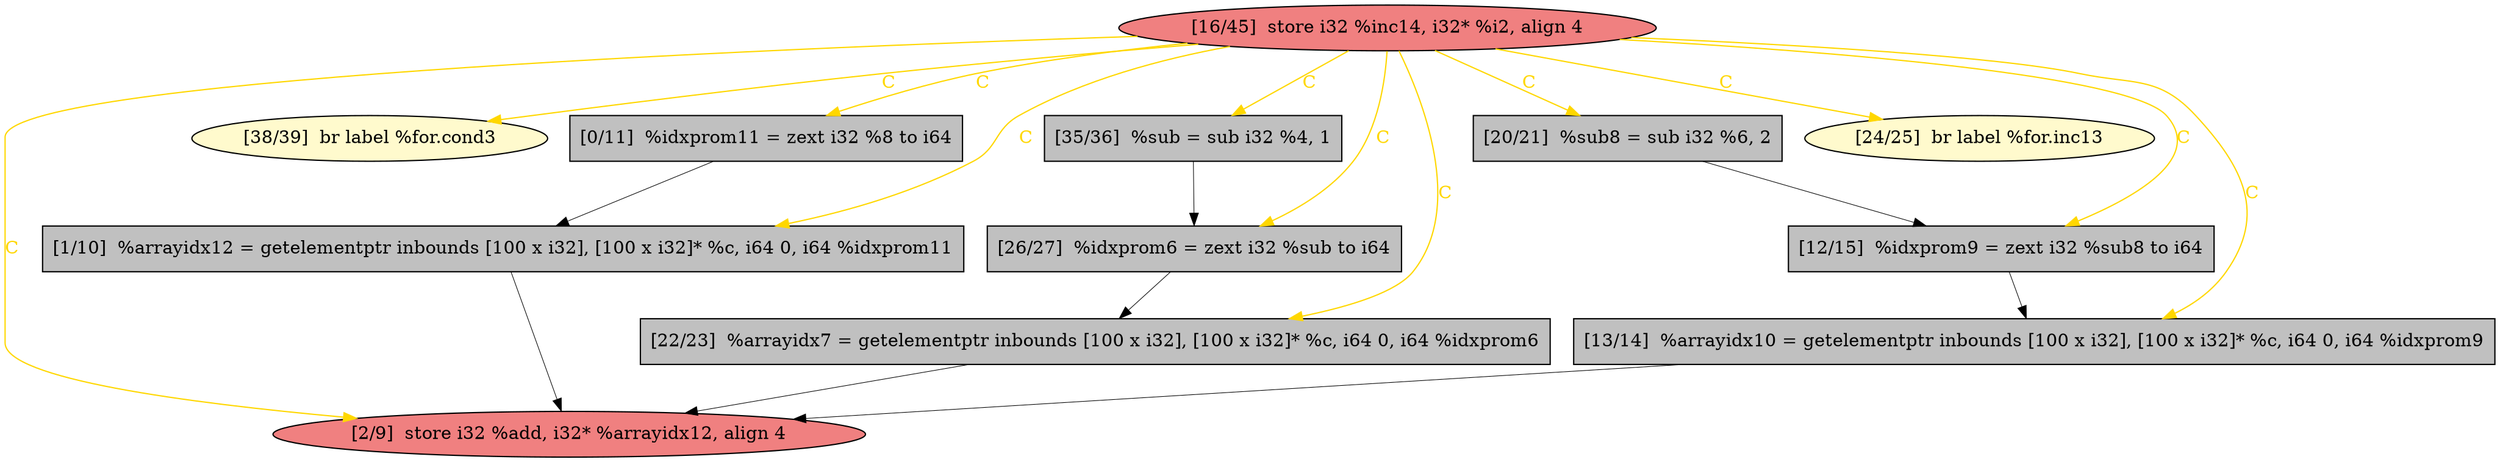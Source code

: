 
digraph G {


node351 [fillcolor=grey,label="[35/36]  %sub = sub i32 %4, 1",shape=rectangle,style=filled ]
node350 [fillcolor=lemonchiffon,label="[38/39]  br label %for.cond3",shape=ellipse,style=filled ]
node348 [fillcolor=grey,label="[0/11]  %idxprom11 = zext i32 %8 to i64",shape=rectangle,style=filled ]
node347 [fillcolor=lightcoral,label="[2/9]  store i32 %add, i32* %arrayidx12, align 4",shape=ellipse,style=filled ]
node346 [fillcolor=grey,label="[1/10]  %arrayidx12 = getelementptr inbounds [100 x i32], [100 x i32]* %c, i64 0, i64 %idxprom11",shape=rectangle,style=filled ]
node340 [fillcolor=grey,label="[22/23]  %arrayidx7 = getelementptr inbounds [100 x i32], [100 x i32]* %c, i64 0, i64 %idxprom6",shape=rectangle,style=filled ]
node342 [fillcolor=grey,label="[26/27]  %idxprom6 = zext i32 %sub to i64",shape=rectangle,style=filled ]
node341 [fillcolor=grey,label="[12/15]  %idxprom9 = zext i32 %sub8 to i64",shape=rectangle,style=filled ]
node343 [fillcolor=lightcoral,label="[16/45]  store i32 %inc14, i32* %i2, align 4",shape=ellipse,style=filled ]
node344 [fillcolor=lemonchiffon,label="[24/25]  br label %for.inc13",shape=ellipse,style=filled ]
node349 [fillcolor=grey,label="[20/21]  %sub8 = sub i32 %6, 2",shape=rectangle,style=filled ]
node345 [fillcolor=grey,label="[13/14]  %arrayidx10 = getelementptr inbounds [100 x i32], [100 x i32]* %c, i64 0, i64 %idxprom9",shape=rectangle,style=filled ]

node343->node346 [style=solid,color=gold,label="C",penwidth=1.0,fontcolor=gold ]
node343->node341 [style=solid,color=gold,label="C",penwidth=1.0,fontcolor=gold ]
node343->node349 [style=solid,color=gold,label="C",penwidth=1.0,fontcolor=gold ]
node343->node345 [style=solid,color=gold,label="C",penwidth=1.0,fontcolor=gold ]
node346->node347 [style=solid,color=black,label="",penwidth=0.5,fontcolor=black ]
node343->node340 [style=solid,color=gold,label="C",penwidth=1.0,fontcolor=gold ]
node343->node347 [style=solid,color=gold,label="C",penwidth=1.0,fontcolor=gold ]
node343->node348 [style=solid,color=gold,label="C",penwidth=1.0,fontcolor=gold ]
node342->node340 [style=solid,color=black,label="",penwidth=0.5,fontcolor=black ]
node341->node345 [style=solid,color=black,label="",penwidth=0.5,fontcolor=black ]
node348->node346 [style=solid,color=black,label="",penwidth=0.5,fontcolor=black ]
node340->node347 [style=solid,color=black,label="",penwidth=0.5,fontcolor=black ]
node351->node342 [style=solid,color=black,label="",penwidth=0.5,fontcolor=black ]
node343->node344 [style=solid,color=gold,label="C",penwidth=1.0,fontcolor=gold ]
node343->node351 [style=solid,color=gold,label="C",penwidth=1.0,fontcolor=gold ]
node343->node350 [style=solid,color=gold,label="C",penwidth=1.0,fontcolor=gold ]
node343->node342 [style=solid,color=gold,label="C",penwidth=1.0,fontcolor=gold ]
node349->node341 [style=solid,color=black,label="",penwidth=0.5,fontcolor=black ]
node345->node347 [style=solid,color=black,label="",penwidth=0.5,fontcolor=black ]


}
